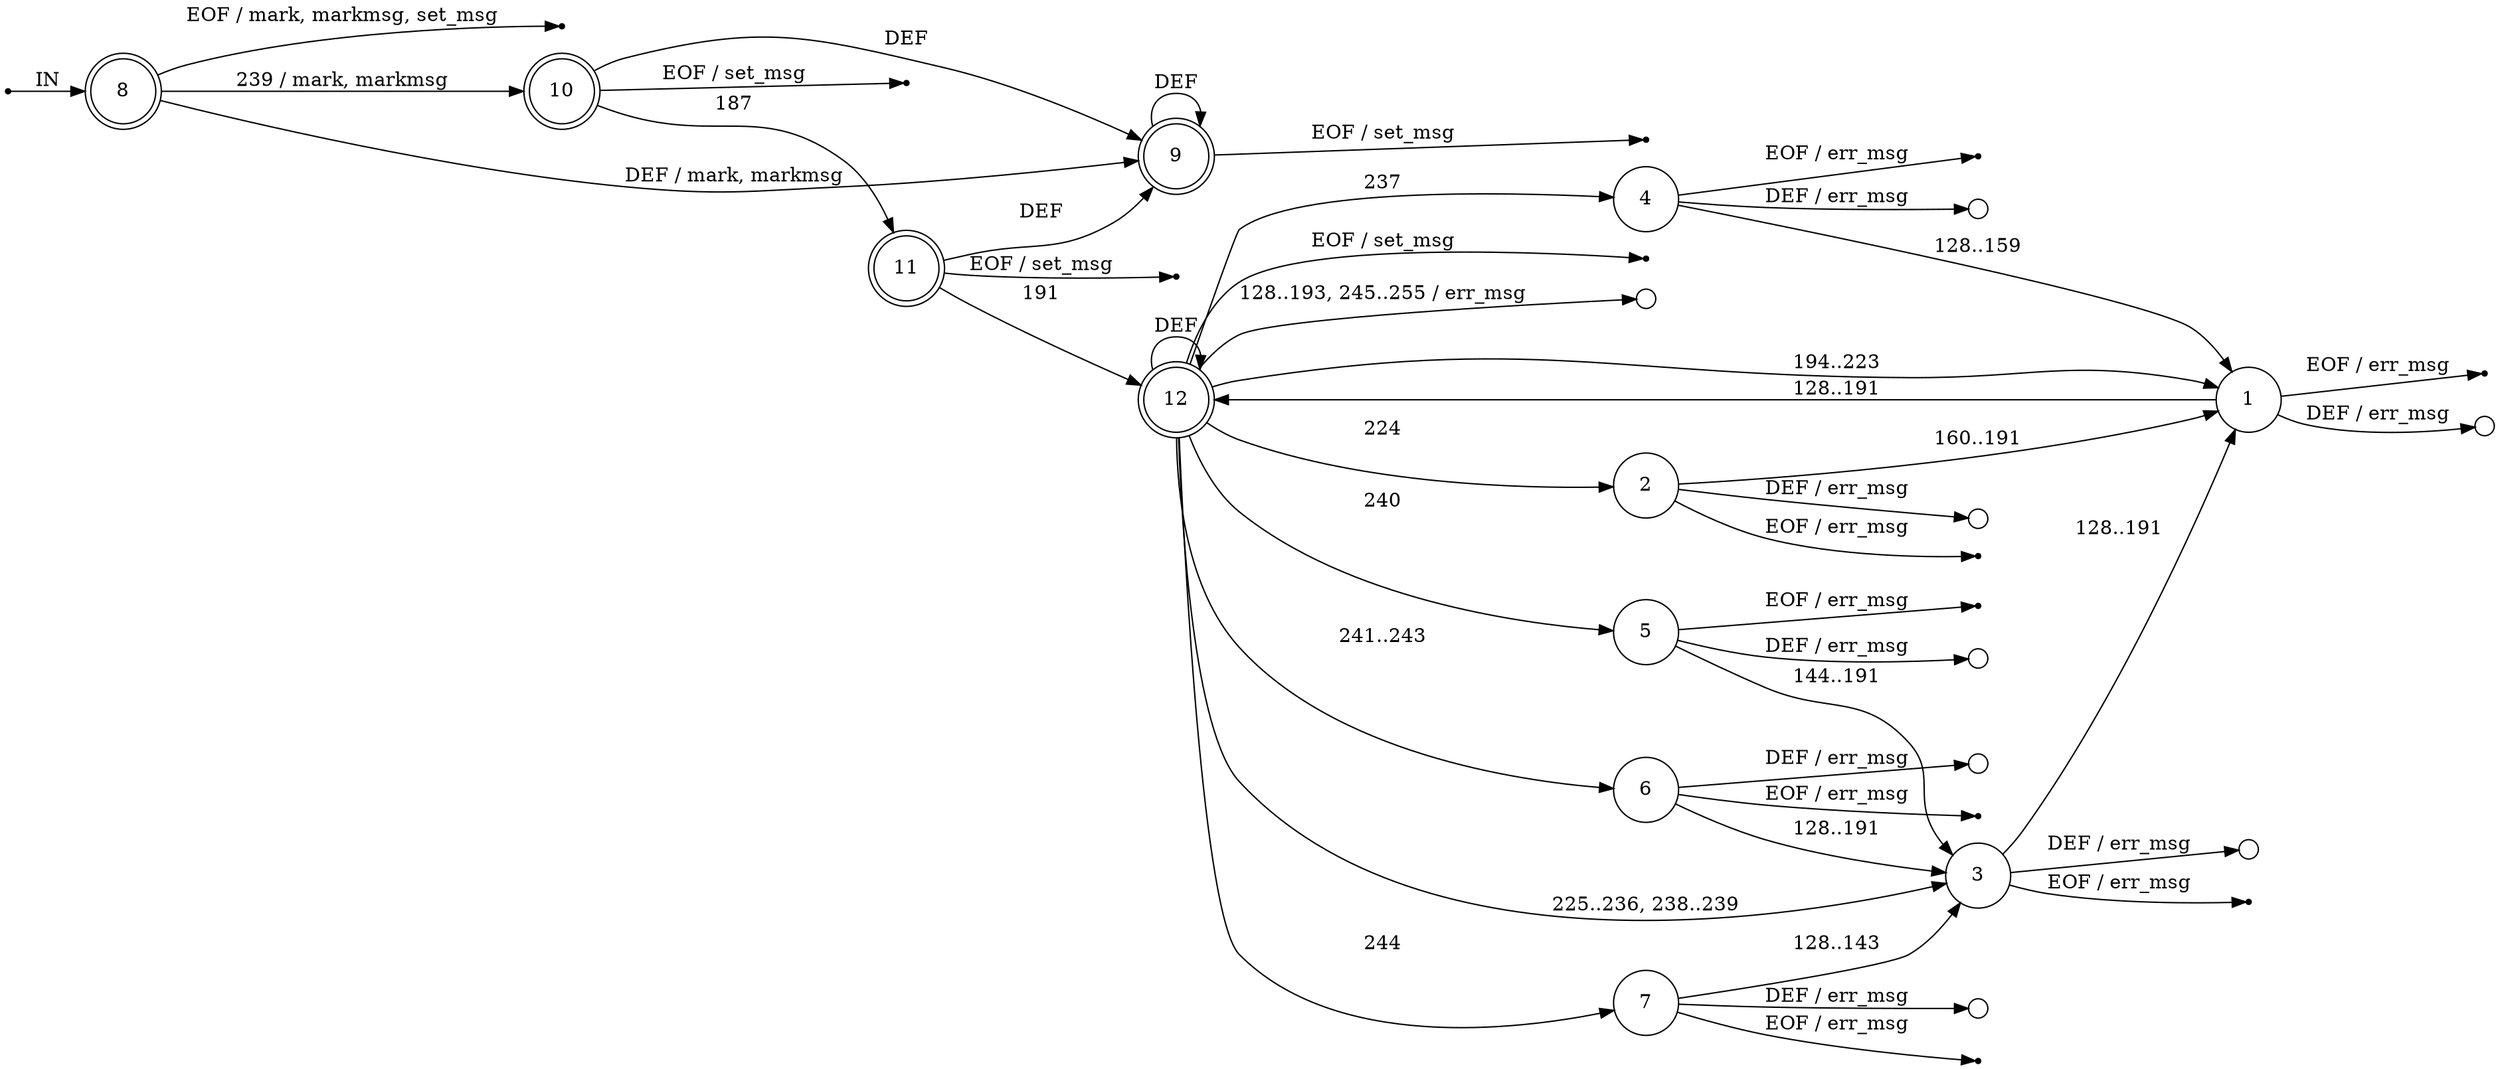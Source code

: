 digraph rfc5424 {
	rankdir=LR;
	node [ shape = point ];
	ENTRY;
	eof_1;
	eof_2;
	eof_3;
	eof_4;
	eof_5;
	eof_6;
	eof_7;
	eof_8;
	eof_9;
	eof_10;
	eof_11;
	eof_12;
	node [ shape = circle, height = 0.2 ];
	err_1 [ label=""];
	err_2 [ label=""];
	err_3 [ label=""];
	err_4 [ label=""];
	err_5 [ label=""];
	err_6 [ label=""];
	err_7 [ label=""];
	err_12 [ label=""];
	node [ fixedsize = true, height = 0.65, shape = doublecircle ];
	8;
	9;
	10;
	11;
	12;
	node [ shape = circle ];
	1 -> 12 [ label = "128..191" ];
	1 -> err_1 [ label = "DEF / err_msg" ];
	2 -> 1 [ label = "160..191" ];
	2 -> err_2 [ label = "DEF / err_msg" ];
	3 -> 1 [ label = "128..191" ];
	3 -> err_3 [ label = "DEF / err_msg" ];
	4 -> 1 [ label = "128..159" ];
	4 -> err_4 [ label = "DEF / err_msg" ];
	5 -> 3 [ label = "144..191" ];
	5 -> err_5 [ label = "DEF / err_msg" ];
	6 -> 3 [ label = "128..191" ];
	6 -> err_6 [ label = "DEF / err_msg" ];
	7 -> 3 [ label = "128..143" ];
	7 -> err_7 [ label = "DEF / err_msg" ];
	8 -> 10 [ label = "239 / mark, markmsg" ];
	8 -> 9 [ label = "DEF / mark, markmsg" ];
	9 -> 9 [ label = "DEF" ];
	10 -> 11 [ label = "187" ];
	10 -> 9 [ label = "DEF" ];
	11 -> 12 [ label = "191" ];
	11 -> 9 [ label = "DEF" ];
	12 -> err_12 [ label = "128..193, 245..255 / err_msg" ];
	12 -> 1 [ label = "194..223" ];
	12 -> 2 [ label = "224" ];
	12 -> 3 [ label = "225..236, 238..239" ];
	12 -> 4 [ label = "237" ];
	12 -> 5 [ label = "240" ];
	12 -> 6 [ label = "241..243" ];
	12 -> 7 [ label = "244" ];
	12 -> 12 [ label = "DEF" ];
	ENTRY -> 8 [ label = "IN" ];
	1 -> eof_1 [ label = "EOF / err_msg" ];
	2 -> eof_2 [ label = "EOF / err_msg" ];
	3 -> eof_3 [ label = "EOF / err_msg" ];
	4 -> eof_4 [ label = "EOF / err_msg" ];
	5 -> eof_5 [ label = "EOF / err_msg" ];
	6 -> eof_6 [ label = "EOF / err_msg" ];
	7 -> eof_7 [ label = "EOF / err_msg" ];
	8 -> eof_8 [ label = "EOF / mark, markmsg, set_msg" ];
	9 -> eof_9 [ label = "EOF / set_msg" ];
	10 -> eof_10 [ label = "EOF / set_msg" ];
	11 -> eof_11 [ label = "EOF / set_msg" ];
	12 -> eof_12 [ label = "EOF / set_msg" ];
}
